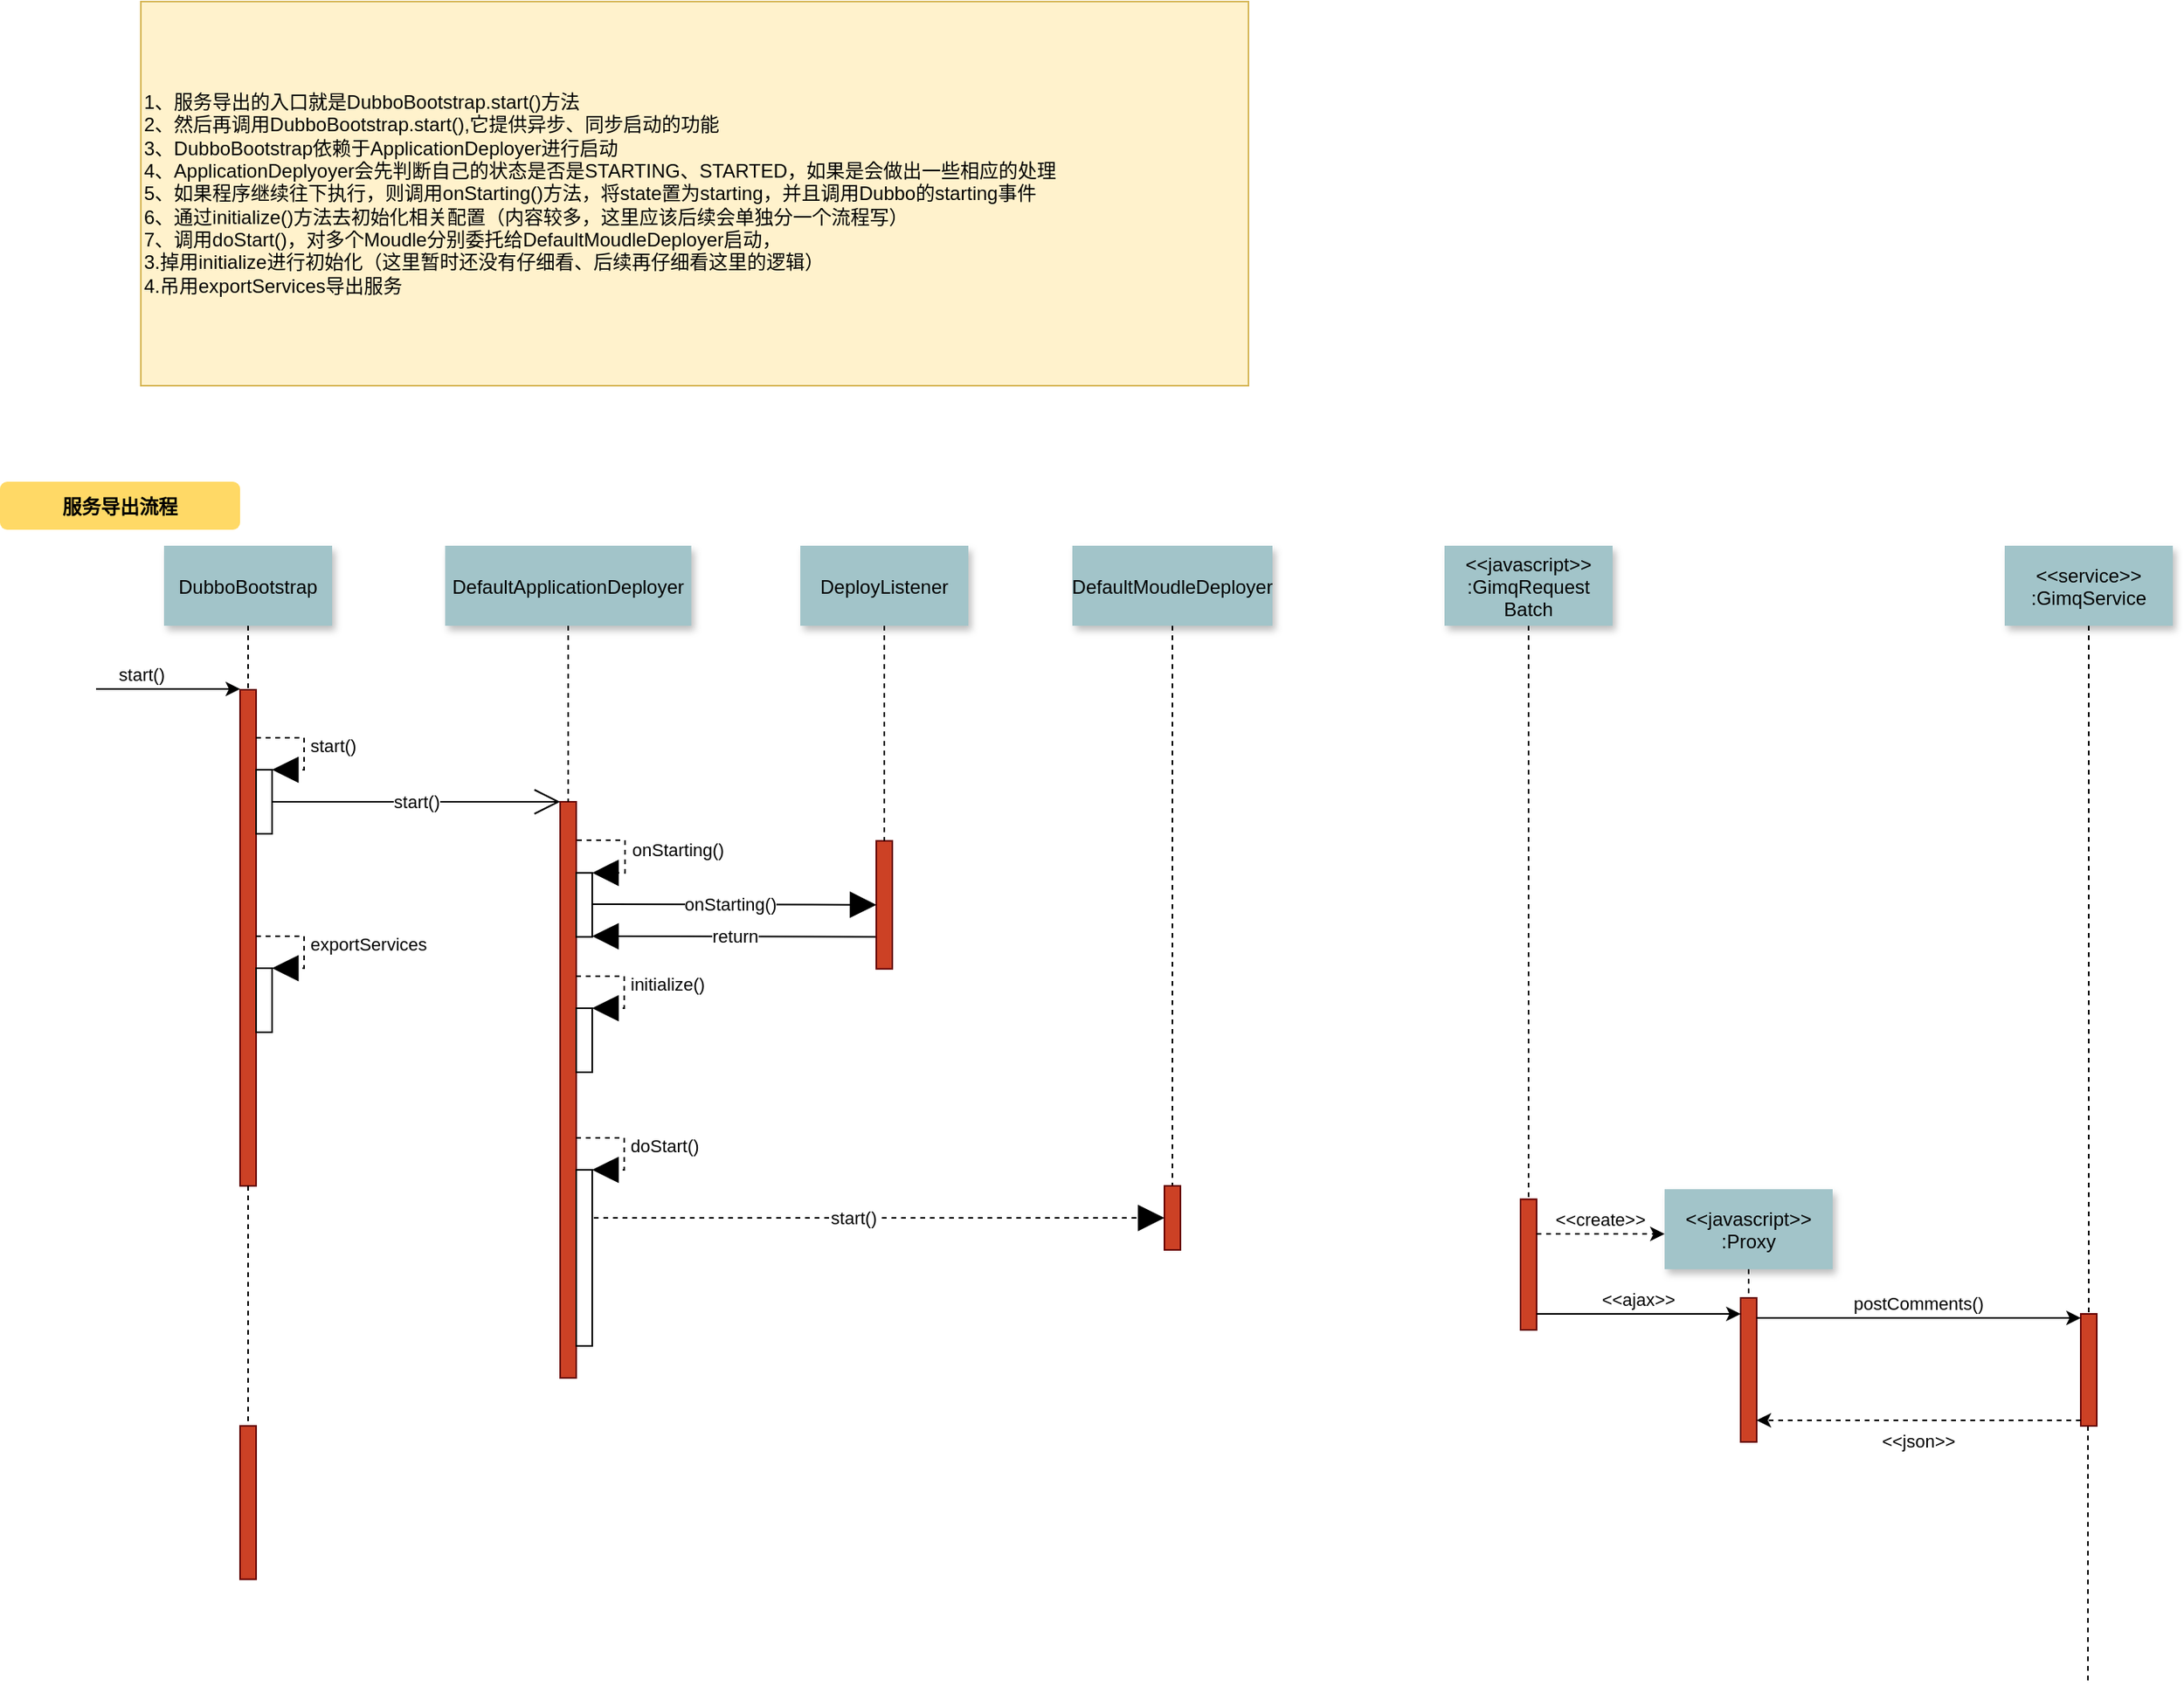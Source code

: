 <mxfile version="15.3.5" type="github">
  <diagram name="Page-1" id="9361dd3d-8414-5efd-6122-117bd74ce7a7">
    <mxGraphModel dx="865" dy="856" grid="1" gridSize="10" guides="1" tooltips="1" connect="1" arrows="1" fold="1" page="0" pageScale="1.5" pageWidth="826" pageHeight="1169" background="none" math="0" shadow="0">
      <root>
        <mxCell id="0" />
        <mxCell id="1" parent="0" />
        <mxCell id="81" value="" style="edgeStyle=elbowEdgeStyle;elbow=horizontal;endArrow=none;dashed=1" parent="1" edge="1">
          <mxGeometry x="1460" y="437.894" width="100" height="100" as="geometry">
            <mxPoint x="1354.5" y="610" as="sourcePoint" />
            <mxPoint x="1354.5" y="770" as="targetPoint" />
          </mxGeometry>
        </mxCell>
        <mxCell id="2" value="" style="fillColor=#CC4125;strokeColor=#660000" parent="1" vertex="1">
          <mxGeometry x="200" y="150" width="10" height="310" as="geometry" />
        </mxCell>
        <mxCell id="3" value="start()" style="edgeStyle=none;verticalLabelPosition=top;verticalAlign=bottom;labelPosition=left;align=right" parent="1" edge="1">
          <mxGeometry x="110" y="49.5" width="100" height="100" as="geometry">
            <mxPoint x="110" y="149.5" as="sourcePoint" />
            <mxPoint x="200" y="149.5" as="targetPoint" />
          </mxGeometry>
        </mxCell>
        <mxCell id="4" value="DubboBootstrap" style="shadow=1;fillColor=#A2C4C9;strokeColor=none" parent="1" vertex="1">
          <mxGeometry x="152.5" y="60" width="105" height="50" as="geometry" />
        </mxCell>
        <mxCell id="6" value="" style="fillColor=#CC4125;strokeColor=#660000" parent="1" vertex="1">
          <mxGeometry x="400" y="220" width="10" height="360" as="geometry" />
        </mxCell>
        <mxCell id="7" value="DefaultApplicationDeployer" style="shadow=1;fillColor=#A2C4C9;strokeColor=none" parent="1" vertex="1">
          <mxGeometry x="328.13" y="60" width="153.75" height="50" as="geometry" />
        </mxCell>
        <mxCell id="8" value="" style="edgeStyle=none;endArrow=none;dashed=1" parent="1" source="7" target="6" edge="1">
          <mxGeometry x="272.335" y="165" width="100" height="100" as="geometry">
            <mxPoint x="347.259" y="110" as="sourcePoint" />
            <mxPoint x="347.576" y="165" as="targetPoint" />
          </mxGeometry>
        </mxCell>
        <mxCell id="urJkHg7MX-Qc6OtWBqoH-96" value="return" style="edgeStyle=none;curved=1;rounded=0;orthogonalLoop=1;jettySize=auto;html=1;exitX=0;exitY=0.75;exitDx=0;exitDy=0;entryX=1;entryY=0.99;entryDx=0;entryDy=0;entryPerimeter=0;endArrow=block;startSize=14;endSize=14;sourcePerimeterSpacing=8;targetPerimeterSpacing=8;endFill=1;" edge="1" parent="1" source="21" target="urJkHg7MX-Qc6OtWBqoH-90">
          <mxGeometry relative="1" as="geometry" />
        </mxCell>
        <mxCell id="21" value="" style="fillColor=#CC4125;strokeColor=#660000" parent="1" vertex="1">
          <mxGeometry x="597.5" y="244.394" width="10" height="80" as="geometry" />
        </mxCell>
        <mxCell id="22" value="DeployListener" style="shadow=1;fillColor=#A2C4C9;strokeColor=none" parent="1" vertex="1">
          <mxGeometry x="550" y="60" width="105" height="50" as="geometry" />
        </mxCell>
        <mxCell id="23" value="" style="edgeStyle=none;endArrow=none;dashed=1" parent="1" source="22" target="21" edge="1">
          <mxGeometry x="566.988" y="175.0" width="100" height="100" as="geometry">
            <mxPoint x="627.153" y="110" as="sourcePoint" />
            <mxPoint x="627.153" y="260" as="targetPoint" />
          </mxGeometry>
        </mxCell>
        <mxCell id="24" value="DefaultMoudleDeployer" style="shadow=1;fillColor=#A2C4C9;strokeColor=none" parent="1" vertex="1">
          <mxGeometry x="720" y="60" width="125" height="50" as="geometry" />
        </mxCell>
        <mxCell id="25" value="" style="edgeStyle=none;endArrow=none;dashed=1" parent="1" source="24" target="26" edge="1">
          <mxGeometry x="727.335" y="165" width="100" height="100" as="geometry">
            <mxPoint x="802.259" y="110" as="sourcePoint" />
            <mxPoint x="802.576" y="165" as="targetPoint" />
          </mxGeometry>
        </mxCell>
        <mxCell id="26" value="" style="fillColor=#CC4125;strokeColor=#660000" parent="1" vertex="1">
          <mxGeometry x="777.5" y="460.004" width="10" height="40" as="geometry" />
        </mxCell>
        <mxCell id="30" value="&lt;&lt;javascript&gt;&gt;&#xa;:GimqRequest&#xa;Batch" style="shadow=1;fillColor=#A2C4C9;strokeColor=none" parent="1" vertex="1">
          <mxGeometry x="952.5" y="60" width="105" height="50" as="geometry" />
        </mxCell>
        <mxCell id="33" value="" style="edgeStyle=elbowEdgeStyle;elbow=horizontal;endArrow=none;dashed=1" parent="1" source="4" target="2" edge="1">
          <mxGeometry x="230.0" y="310" width="100" height="100" as="geometry">
            <mxPoint x="230.0" y="410" as="sourcePoint" />
            <mxPoint x="330" y="310" as="targetPoint" />
          </mxGeometry>
        </mxCell>
        <mxCell id="44" value="" style="edgeStyle=none;dashed=1;endArrow=none;entryX=0.5;entryY=0;entryDx=0;entryDy=0;" parent="1" source="2" target="Vn47oO25GAq3vMgFAKfI-95" edge="1">
          <mxGeometry x="50" y="300" width="100" height="100" as="geometry">
            <mxPoint x="50" y="400" as="sourcePoint" />
            <mxPoint x="205" y="360" as="targetPoint" />
          </mxGeometry>
        </mxCell>
        <mxCell id="49" value="" style="fillColor=#CC4125;strokeColor=#660000" parent="1" vertex="1">
          <mxGeometry x="1000" y="468.333" width="10" height="81.667" as="geometry" />
        </mxCell>
        <mxCell id="50" value="" style="edgeStyle=none;endArrow=none;dashed=1" parent="1" source="30" target="49" edge="1">
          <mxGeometry x="956.571" y="205" width="100" height="100" as="geometry">
            <mxPoint x="1031.736" y="150" as="sourcePoint" />
            <mxPoint x="1031.736" y="329.394" as="targetPoint" />
          </mxGeometry>
        </mxCell>
        <mxCell id="55" value="&lt;&lt;javascript&gt;&gt;&#xa;:Proxy" style="shadow=1;fillColor=#A2C4C9;strokeColor=none" parent="1" vertex="1">
          <mxGeometry x="1090" y="462.083" width="105" height="50" as="geometry" />
        </mxCell>
        <mxCell id="56" value="" style="edgeStyle=none;endArrow=none;dashed=1" parent="1" source="55" target="57" edge="1">
          <mxGeometry x="1204.071" y="380.087" width="100" height="100" as="geometry">
            <mxPoint x="1279.236" y="325.087" as="sourcePoint" />
            <mxPoint x="1350" y="445.087" as="targetPoint" />
          </mxGeometry>
        </mxCell>
        <mxCell id="57" value="" style="fillColor=#CC4125;strokeColor=#660000" parent="1" vertex="1">
          <mxGeometry x="1137.5" y="530" width="10" height="90" as="geometry" />
        </mxCell>
        <mxCell id="58" value="" style="fillColor=#CC4125;strokeColor=#660000" parent="1" vertex="1">
          <mxGeometry x="1350" y="540" width="10" height="70" as="geometry" />
        </mxCell>
        <mxCell id="60" value="&lt;&lt;create&gt;&gt;" style="edgeStyle=elbowEdgeStyle;elbow=vertical;verticalLabelPosition=top;verticalAlign=bottom;dashed=1" parent="1" source="49" target="55" edge="1">
          <mxGeometry x="901.25" y="322.5" width="100" height="100" as="geometry">
            <mxPoint x="1031.25" y="351.894" as="sourcePoint" />
            <mxPoint x="1148.75" y="351.894" as="targetPoint" />
            <Array as="points" />
          </mxGeometry>
        </mxCell>
        <mxCell id="61" value="&lt;&lt;ajax&gt;&gt;" style="edgeStyle=elbowEdgeStyle;elbow=vertical;verticalLabelPosition=top;verticalAlign=bottom" parent="1" source="49" target="57" edge="1">
          <mxGeometry x="1065" y="359.5" width="100" height="100" as="geometry">
            <mxPoint x="1044.784" y="359.5" as="sourcePoint" />
            <mxPoint x="1195" y="359.5" as="targetPoint" />
            <Array as="points" />
          </mxGeometry>
        </mxCell>
        <mxCell id="62" value="postComments()" style="edgeStyle=elbowEdgeStyle;elbow=vertical;verticalLabelPosition=top;verticalAlign=bottom" parent="1" edge="1">
          <mxGeometry x="1225" y="309.5" width="100" height="100" as="geometry">
            <mxPoint x="1147.5" y="542.5" as="sourcePoint" />
            <mxPoint x="1350" y="542.5" as="targetPoint" />
            <Array as="points" />
          </mxGeometry>
        </mxCell>
        <mxCell id="63" value="&lt;&lt;json&gt;&gt;" style="edgeStyle=elbowEdgeStyle;elbow=vertical;dashed=1;verticalLabelPosition=bottom;verticalAlign=top" parent="1" edge="1">
          <mxGeometry x="1075" y="396" width="100" height="100" as="geometry">
            <mxPoint x="1350" y="606.5" as="sourcePoint" />
            <mxPoint x="1147.5" y="606.5" as="targetPoint" />
            <Array as="points" />
          </mxGeometry>
        </mxCell>
        <mxCell id="64" value="&lt;&lt;service&gt;&gt;&#xa;:GimqService" style="shadow=1;fillColor=#A2C4C9;strokeColor=none" parent="1" vertex="1">
          <mxGeometry x="1302.5" y="60" width="105" height="50" as="geometry" />
        </mxCell>
        <mxCell id="65" value="" style="edgeStyle=none;endArrow=none;dashed=1" parent="1" source="64" target="58" edge="1">
          <mxGeometry x="1174.071" y="210" width="100" height="100" as="geometry">
            <mxPoint x="1222.5" y="115" as="sourcePoint" />
            <mxPoint x="1222.5" y="445" as="targetPoint" />
          </mxGeometry>
        </mxCell>
        <mxCell id="71" value="服务导出流程" style="rounded=1;fontStyle=1;fillColor=#FFD966;strokeColor=none" parent="1" vertex="1">
          <mxGeometry x="50" y="20" width="150" height="30" as="geometry" />
        </mxCell>
        <mxCell id="urJkHg7MX-Qc6OtWBqoH-87" value="start()" style="edgeStyle=none;curved=1;rounded=0;orthogonalLoop=1;jettySize=auto;html=1;endArrow=open;startSize=14;endSize=14;sourcePerimeterSpacing=8;targetPerimeterSpacing=8;entryX=0;entryY=0;entryDx=0;entryDy=0;" edge="1" parent="1" target="6">
          <mxGeometry relative="1" as="geometry">
            <mxPoint x="220" y="220" as="sourcePoint" />
            <mxPoint x="450" y="220" as="targetPoint" />
          </mxGeometry>
        </mxCell>
        <mxCell id="Vn47oO25GAq3vMgFAKfI-89" value="" style="html=1;points=[];perimeter=orthogonalPerimeter;hachureGap=4;pointerEvents=0;" parent="1" vertex="1">
          <mxGeometry x="210" y="200" width="10" height="40" as="geometry" />
        </mxCell>
        <mxCell id="Vn47oO25GAq3vMgFAKfI-90" value="start()" style="edgeStyle=orthogonalEdgeStyle;html=1;align=left;spacingLeft=2;endArrow=block;rounded=0;entryX=1;entryY=0;startSize=14;endSize=14;sourcePerimeterSpacing=8;targetPerimeterSpacing=8;dashed=1;" parent="1" target="Vn47oO25GAq3vMgFAKfI-89" edge="1">
          <mxGeometry relative="1" as="geometry">
            <mxPoint x="210" y="180" as="sourcePoint" />
            <Array as="points">
              <mxPoint x="240" y="180" />
            </Array>
          </mxGeometry>
        </mxCell>
        <mxCell id="Vn47oO25GAq3vMgFAKfI-91" value="1、服务导出的入口就是DubboBootstrap.start()方法&lt;br&gt;2、然后再调用DubboBootstrap.start(),它提供异步、同步启动的功能&lt;br&gt;3、DubboBootstrap依赖于ApplicationDeployer进行启动&lt;br&gt;4、ApplicationDeplyoyer会先判断自己的状态是否是STARTING、STARTED，如果是会做出一些相应的处理&lt;br&gt;5、如果程序继续往下执行，则调用onStarting()方法，将state置为starting，并且调用Dubbo的starting事件&lt;br&gt;6、通过initialize()方法去初始化相关配置（内容较多，这里应该后续会单独分一个流程写）&lt;br&gt;7、调用doStart()，对多个Moudle分别委托给DefaultMoudleDeployer启动，&lt;br&gt;3.掉用initialize进行初始化（这里暂时还没有仔细看、后续再仔细看这里的逻辑）&lt;br&gt;4.吊用exportServices导出服务" style="rounded=0;whiteSpace=wrap;html=1;hachureGap=4;pointerEvents=0;fillColor=#fff2cc;strokeColor=#d6b656;align=left;" parent="1" vertex="1">
          <mxGeometry x="138" y="-280" width="692" height="240" as="geometry" />
        </mxCell>
        <mxCell id="Vn47oO25GAq3vMgFAKfI-95" value="" style="fillColor=#CC4125;strokeColor=#660000" parent="1" vertex="1">
          <mxGeometry x="200" y="609.997" width="10" height="95.833" as="geometry" />
        </mxCell>
        <mxCell id="Vn47oO25GAq3vMgFAKfI-97" value="" style="html=1;points=[];perimeter=orthogonalPerimeter;hachureGap=4;pointerEvents=0;" parent="1" vertex="1">
          <mxGeometry x="210" y="324" width="10" height="40" as="geometry" />
        </mxCell>
        <mxCell id="Vn47oO25GAq3vMgFAKfI-98" value="exportServices" style="edgeStyle=orthogonalEdgeStyle;html=1;align=left;spacingLeft=2;endArrow=block;rounded=0;entryX=1;entryY=0;startSize=14;endSize=14;sourcePerimeterSpacing=8;targetPerimeterSpacing=8;dashed=1;" parent="1" target="Vn47oO25GAq3vMgFAKfI-97" edge="1">
          <mxGeometry relative="1" as="geometry">
            <mxPoint x="210" y="304" as="sourcePoint" />
            <Array as="points">
              <mxPoint x="240" y="304" />
            </Array>
          </mxGeometry>
        </mxCell>
        <mxCell id="urJkHg7MX-Qc6OtWBqoH-92" value="onStarting()" style="edgeStyle=none;curved=1;rounded=0;orthogonalLoop=1;jettySize=auto;html=1;entryX=0;entryY=0.5;entryDx=0;entryDy=0;endArrow=block;startSize=14;endSize=14;sourcePerimeterSpacing=8;targetPerimeterSpacing=8;endFill=1;" edge="1" parent="1" target="21">
          <mxGeometry relative="1" as="geometry">
            <mxPoint x="415.5" y="284" as="sourcePoint" />
          </mxGeometry>
        </mxCell>
        <mxCell id="urJkHg7MX-Qc6OtWBqoH-90" value="" style="html=1;points=[];perimeter=orthogonalPerimeter;hachureGap=4;pointerEvents=0;" vertex="1" parent="1">
          <mxGeometry x="410" y="264.39" width="10" height="40" as="geometry" />
        </mxCell>
        <mxCell id="urJkHg7MX-Qc6OtWBqoH-91" value="onStarting()" style="edgeStyle=orthogonalEdgeStyle;html=1;align=left;spacingLeft=2;endArrow=block;rounded=0;entryX=1;entryY=0;startSize=14;endSize=14;sourcePerimeterSpacing=8;targetPerimeterSpacing=8;dashed=1;" edge="1" target="urJkHg7MX-Qc6OtWBqoH-90" parent="1">
          <mxGeometry relative="1" as="geometry">
            <mxPoint x="410.5" y="244" as="sourcePoint" />
            <Array as="points">
              <mxPoint x="440.5" y="244" />
            </Array>
          </mxGeometry>
        </mxCell>
        <mxCell id="urJkHg7MX-Qc6OtWBqoH-94" value="" style="html=1;points=[];perimeter=orthogonalPerimeter;hachureGap=4;pointerEvents=0;" vertex="1" parent="1">
          <mxGeometry x="410" y="349" width="10" height="40" as="geometry" />
        </mxCell>
        <mxCell id="urJkHg7MX-Qc6OtWBqoH-95" value="initialize()" style="edgeStyle=orthogonalEdgeStyle;html=1;align=left;spacingLeft=2;endArrow=block;rounded=0;entryX=1;entryY=0;startSize=14;endSize=14;sourcePerimeterSpacing=8;targetPerimeterSpacing=8;dashed=1;" edge="1" target="urJkHg7MX-Qc6OtWBqoH-94" parent="1">
          <mxGeometry relative="1" as="geometry">
            <mxPoint x="410" y="329" as="sourcePoint" />
            <Array as="points">
              <mxPoint x="440" y="329" />
            </Array>
          </mxGeometry>
        </mxCell>
        <mxCell id="urJkHg7MX-Qc6OtWBqoH-102" style="edgeStyle=none;curved=1;rounded=0;orthogonalLoop=1;jettySize=auto;html=1;entryX=0;entryY=0.5;entryDx=0;entryDy=0;dashed=1;endArrow=block;endFill=1;startSize=14;endSize=14;sourcePerimeterSpacing=8;targetPerimeterSpacing=8;" edge="1" parent="1" target="26">
          <mxGeometry relative="1" as="geometry">
            <mxPoint x="415" y="480" as="sourcePoint" />
          </mxGeometry>
        </mxCell>
        <mxCell id="urJkHg7MX-Qc6OtWBqoH-103" value="start()" style="edgeLabel;html=1;align=center;verticalAlign=middle;resizable=0;points=[];" vertex="1" connectable="0" parent="urJkHg7MX-Qc6OtWBqoH-102">
          <mxGeometry x="-0.077" relative="1" as="geometry">
            <mxPoint as="offset" />
          </mxGeometry>
        </mxCell>
        <mxCell id="urJkHg7MX-Qc6OtWBqoH-97" value="" style="html=1;points=[];perimeter=orthogonalPerimeter;hachureGap=4;pointerEvents=0;" vertex="1" parent="1">
          <mxGeometry x="410" y="450" width="10" height="110" as="geometry" />
        </mxCell>
        <mxCell id="urJkHg7MX-Qc6OtWBqoH-98" value="doStart()" style="edgeStyle=orthogonalEdgeStyle;html=1;align=left;spacingLeft=2;endArrow=block;rounded=0;entryX=1;entryY=0;startSize=14;endSize=14;sourcePerimeterSpacing=8;targetPerimeterSpacing=8;dashed=1;" edge="1" target="urJkHg7MX-Qc6OtWBqoH-97" parent="1">
          <mxGeometry relative="1" as="geometry">
            <mxPoint x="410" y="430" as="sourcePoint" />
            <Array as="points">
              <mxPoint x="440" y="430" />
            </Array>
          </mxGeometry>
        </mxCell>
      </root>
    </mxGraphModel>
  </diagram>
</mxfile>
